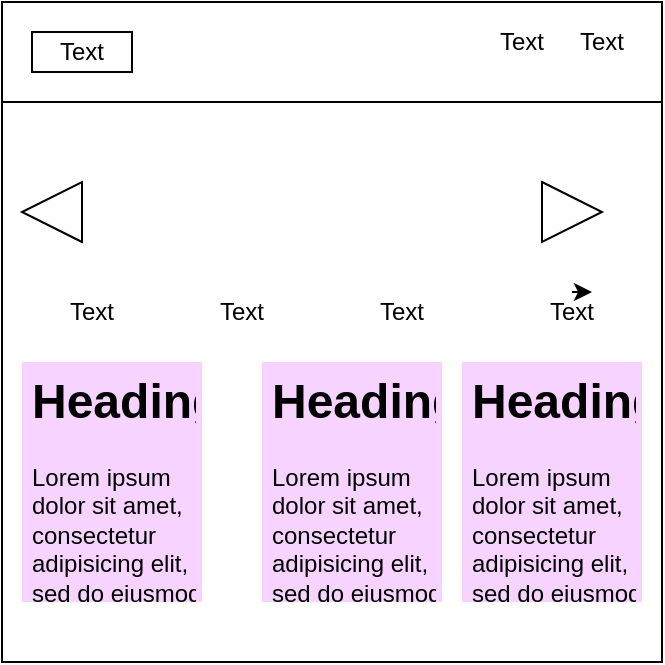 <mxfile version="12.2.4" pages="1"><diagram id="nnfpOLBMqYdy1TD9PQae" name="Page-1"><mxGraphModel dx="578" dy="255" grid="1" gridSize="10" guides="1" tooltips="1" connect="1" arrows="1" fold="1" page="1" pageScale="1" pageWidth="850" pageHeight="1100" math="0" shadow="0"><root><mxCell id="0"/><mxCell id="1" parent="0"/><mxCell id="2" value="" style="whiteSpace=wrap;html=1;aspect=fixed;" parent="1" vertex="1"><mxGeometry x="20" y="20" width="330" height="330" as="geometry"/></mxCell><mxCell id="4" value="" style="rounded=0;whiteSpace=wrap;html=1;" parent="1" vertex="1"><mxGeometry x="20" y="20" width="330" height="50" as="geometry"/></mxCell><mxCell id="5" value="" style="triangle;whiteSpace=wrap;html=1;" parent="1" vertex="1"><mxGeometry x="290" y="110" width="30" height="30" as="geometry"/></mxCell><mxCell id="6" value="" style="triangle;whiteSpace=wrap;html=1;rotation=180;" parent="1" vertex="1"><mxGeometry x="30" y="110" width="30" height="30" as="geometry"/></mxCell><mxCell id="10" value="Text" style="text;html=1;strokeColor=none;fillColor=none;align=center;verticalAlign=middle;whiteSpace=wrap;rounded=0;" parent="1" vertex="1"><mxGeometry x="45" y="165" width="40" height="20" as="geometry"/></mxCell><mxCell id="11" value="Text" style="text;html=1;strokeColor=none;fillColor=none;align=center;verticalAlign=middle;whiteSpace=wrap;rounded=0;" parent="1" vertex="1"><mxGeometry x="120" y="165" width="40" height="20" as="geometry"/></mxCell><mxCell id="12" value="Text" style="text;html=1;strokeColor=none;fillColor=none;align=center;verticalAlign=middle;whiteSpace=wrap;rounded=0;" parent="1" vertex="1"><mxGeometry x="200" y="165" width="40" height="20" as="geometry"/></mxCell><mxCell id="13" value="Text" style="text;html=1;strokeColor=none;fillColor=none;align=center;verticalAlign=middle;whiteSpace=wrap;rounded=0;" parent="1" vertex="1"><mxGeometry x="285" y="165" width="40" height="20" as="geometry"/></mxCell><mxCell id="15" value="" style="rounded=0;whiteSpace=wrap;html=1;" parent="1" vertex="1"><mxGeometry x="35" y="35" width="50" height="20" as="geometry"/></mxCell><mxCell id="16" value="&lt;h1&gt;Heading&lt;/h1&gt;&lt;p&gt;Lorem ipsum dolor sit amet, consectetur adipisicing elit, sed do eiusmod tempor incididunt ut labore et dolore magna aliqua.&lt;/p&gt;" style="text;html=1;spacing=5;spacingTop=-20;whiteSpace=wrap;overflow=hidden;rounded=0;fillColor=#F6D4FF;" parent="1" vertex="1"><mxGeometry x="30" y="200" width="90" height="120" as="geometry"/></mxCell><mxCell id="18" value="&lt;h1&gt;Heading&lt;/h1&gt;&lt;p&gt;Lorem ipsum dolor sit amet, consectetur adipisicing elit, sed do eiusmod tempor incididunt ut labore et dolore magna aliqua.&lt;/p&gt;" style="text;html=1;spacing=5;spacingTop=-20;whiteSpace=wrap;overflow=hidden;rounded=0;fillColor=#F6D4FF;" parent="1" vertex="1"><mxGeometry x="150" y="200" width="90" height="120" as="geometry"/></mxCell><mxCell id="19" value="&lt;h1&gt;Heading&lt;/h1&gt;&lt;p&gt;Lorem ipsum dolor sit amet, consectetur adipisicing elit, sed do eiusmod tempor incididunt ut labore et dolore magna aliqua.&lt;/p&gt;" style="text;html=1;spacing=5;spacingTop=-20;whiteSpace=wrap;overflow=hidden;rounded=0;fillColor=#F6D4FF;" parent="1" vertex="1"><mxGeometry x="250" y="200" width="90" height="120" as="geometry"/></mxCell><mxCell id="20" value="Text" style="text;html=1;strokeColor=none;fillColor=none;align=center;verticalAlign=middle;whiteSpace=wrap;rounded=0;" parent="1" vertex="1"><mxGeometry x="40" y="35" width="40" height="20" as="geometry"/></mxCell><mxCell id="21" value="Text" style="text;html=1;strokeColor=none;fillColor=none;align=center;verticalAlign=middle;whiteSpace=wrap;rounded=0;" parent="1" vertex="1"><mxGeometry x="300" y="30" width="40" height="20" as="geometry"/></mxCell><mxCell id="22" value="Text" style="text;html=1;strokeColor=none;fillColor=none;align=center;verticalAlign=middle;whiteSpace=wrap;rounded=0;" parent="1" vertex="1"><mxGeometry x="260" y="30" width="40" height="20" as="geometry"/></mxCell><mxCell id="23" style="edgeStyle=orthogonalEdgeStyle;rounded=0;orthogonalLoop=1;jettySize=auto;html=1;exitX=0.5;exitY=0;exitDx=0;exitDy=0;entryX=0.75;entryY=0;entryDx=0;entryDy=0;" parent="1" source="13" target="13" edge="1"><mxGeometry relative="1" as="geometry"/></mxCell></root></mxGraphModel></diagram></mxfile>